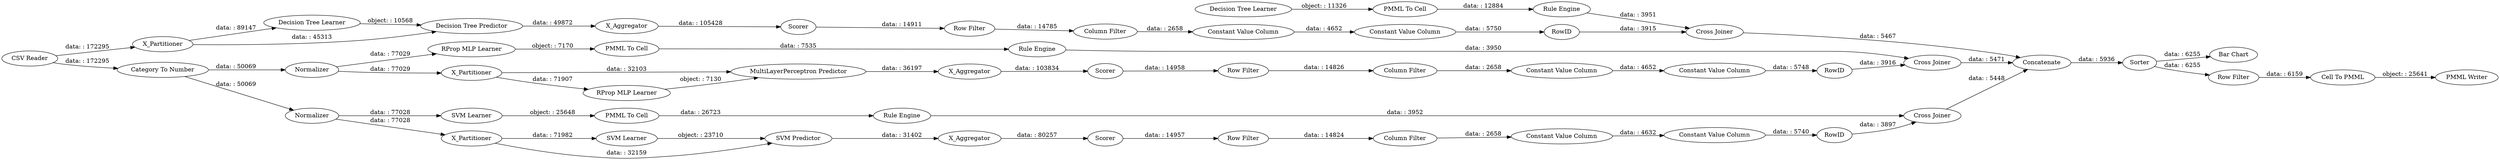 digraph {
	"6901689412543641709_35" [label="Rule Engine"]
	"-5553474862728276786_7" [label=X_Aggregator]
	"-1542688575064073403_63" [label="Bar Chart"]
	"6327056510043025153_38" [label="Cross Joiner"]
	"-1343282245869892179_40" [label=Scorer]
	"297990447246888087_33" [label="Decision Tree Learner"]
	"6901689412543641709_33" [label="SVM Learner"]
	"-1343282245869892179_38" [label="Cross Joiner"]
	"297990447246888087_34" [label="Rule Engine"]
	"-1455430223582865859_9" [label="Row Filter"]
	"-1542688575064073403_62" [label="CSV Reader"]
	"-5553474862728276786_32" [label="SVM Predictor"]
	"6327056510043025153_39" [label=Scorer]
	"5250637774352284550_290" [label="Constant Value Column"]
	"6327056510043025153_32" [label="Decision Tree Predictor"]
	"-1343282245869892179_32" [label="MultiLayerPerceptron Predictor"]
	"-7686034805799152232_22" [label="PMML To Cell"]
	"-1455430223582865859_294" [label="Column Filter"]
	"6901689412543641709_34" [label="PMML To Cell"]
	"-1542688575064073403_53" [label="Row Filter"]
	"-1542688575064073403_58" [label="Category To Number"]
	"-1343282245869892179_2" [label=X_Partitioner]
	"-7686034805799152232_35" [label="RProp MLP Learner"]
	"-1542688575064073403_52" [label=Sorter]
	"6327056510043025153_31" [label="Decision Tree Learner"]
	"6327056510043025153_2" [label=X_Partitioner]
	"5250637774352284550_294" [label="Column Filter"]
	"-5541291765536811813_9" [label="Row Filter"]
	"-1455430223582865859_290" [label="Constant Value Column"]
	"-5553474862728276786_31" [label="SVM Learner"]
	"-7686034805799152232_34" [label="Rule Engine"]
	"-5553474862728276786_40" [label=Normalizer]
	"-1343282245869892179_7" [label=X_Aggregator]
	"-5553474862728276786_41" [label=Scorer]
	"-5541291765536811813_293" [label=RowID]
	"297990447246888087_28" [label="PMML To Cell"]
	"-5541291765536811813_294" [label="Column Filter"]
	"5250637774352284550_292" [label="Constant Value Column"]
	"-1343282245869892179_39" [label=Normalizer]
	"-1542688575064073403_54" [label="Cell To PMML"]
	"5250637774352284550_9" [label="Row Filter"]
	"-1542688575064073403_61" [label="PMML Writer"]
	"-5541291765536811813_292" [label="Constant Value Column"]
	"-1343282245869892179_31" [label="RProp MLP Learner"]
	"6327056510043025153_7" [label=X_Aggregator]
	"-5541291765536811813_290" [label="Constant Value Column"]
	"-5553474862728276786_2" [label=X_Partitioner]
	"-1542688575064073403_60" [label=Concatenate]
	"5250637774352284550_293" [label=RowID]
	"-5553474862728276786_39" [label="Cross Joiner"]
	"-1455430223582865859_293" [label=RowID]
	"-1455430223582865859_292" [label="Constant Value Column"]
	"-5553474862728276786_40" -> "-5553474862728276786_2" [label="data: : 77028"]
	"6327056510043025153_2" -> "6327056510043025153_31" [label="data: : 89147"]
	"-1542688575064073403_62" -> "6327056510043025153_2" [label="data: : 172295"]
	"6901689412543641709_33" -> "6901689412543641709_34" [label="object: : 25648"]
	"-5541291765536811813_294" -> "-5541291765536811813_290" [label="data: : 2658"]
	"6901689412543641709_34" -> "6901689412543641709_35" [label="data: : 26723"]
	"-5553474862728276786_40" -> "6901689412543641709_33" [label="data: : 77028"]
	"6901689412543641709_35" -> "-5553474862728276786_39" [label="data: : 3952"]
	"-7686034805799152232_35" -> "-7686034805799152232_22" [label="object: : 7170"]
	"-1343282245869892179_7" -> "-1343282245869892179_40" [label="data: : 103834"]
	"-1455430223582865859_9" -> "-1455430223582865859_294" [label="data: : 14824"]
	"-1542688575064073403_53" -> "-1542688575064073403_54" [label="data: : 6159"]
	"5250637774352284550_293" -> "-1343282245869892179_38" [label="data: : 3916"]
	"5250637774352284550_9" -> "5250637774352284550_294" [label="data: : 14826"]
	"-1343282245869892179_32" -> "-1343282245869892179_7" [label="data: : 36197"]
	"6327056510043025153_38" -> "-1542688575064073403_60" [label="data: : 5467"]
	"-1343282245869892179_39" -> "-1343282245869892179_2" [label="data: : 77029"]
	"297990447246888087_34" -> "6327056510043025153_38" [label="data: : 3951"]
	"-5553474862728276786_39" -> "-1542688575064073403_60" [label="data: : 5448"]
	"-5553474862728276786_7" -> "-5553474862728276786_41" [label="data: : 80257"]
	"6327056510043025153_31" -> "6327056510043025153_32" [label="object: : 10568"]
	"-7686034805799152232_34" -> "-1343282245869892179_38" [label="data: : 3950"]
	"-5541291765536811813_290" -> "-5541291765536811813_292" [label="data: : 4652"]
	"-1455430223582865859_292" -> "-1455430223582865859_293" [label="data: : 5740"]
	"-1455430223582865859_294" -> "-1455430223582865859_290" [label="data: : 2658"]
	"-1343282245869892179_2" -> "-1343282245869892179_31" [label="data: : 71907"]
	"297990447246888087_28" -> "297990447246888087_34" [label="data: : 12884"]
	"5250637774352284550_292" -> "5250637774352284550_293" [label="data: : 5748"]
	"-1343282245869892179_2" -> "-1343282245869892179_32" [label="data: : 32103"]
	"-5553474862728276786_32" -> "-5553474862728276786_7" [label="data: : 31402"]
	"6327056510043025153_2" -> "6327056510043025153_32" [label="data: : 45313"]
	"-1455430223582865859_290" -> "-1455430223582865859_292" [label="data: : 4632"]
	"-1542688575064073403_58" -> "-5553474862728276786_40" [label="data: : 50069"]
	"6327056510043025153_32" -> "6327056510043025153_7" [label="data: : 49872"]
	"-5553474862728276786_31" -> "-5553474862728276786_32" [label="object: : 23710"]
	"6327056510043025153_7" -> "6327056510043025153_39" [label="data: : 105428"]
	"297990447246888087_33" -> "297990447246888087_28" [label="object: : 11326"]
	"-5553474862728276786_2" -> "-5553474862728276786_32" [label="data: : 32159"]
	"-1542688575064073403_52" -> "-1542688575064073403_53" [label="data: : 6255"]
	"-5541291765536811813_293" -> "6327056510043025153_38" [label="data: : 3915"]
	"-7686034805799152232_22" -> "-7686034805799152232_34" [label="data: : 7535"]
	"5250637774352284550_290" -> "5250637774352284550_292" [label="data: : 4652"]
	"-5553474862728276786_41" -> "-1455430223582865859_9" [label="data: : 14957"]
	"-1542688575064073403_60" -> "-1542688575064073403_52" [label="data: : 5936"]
	"-1542688575064073403_58" -> "-1343282245869892179_39" [label="data: : 50069"]
	"6327056510043025153_39" -> "-5541291765536811813_9" [label="data: : 14911"]
	"-1455430223582865859_293" -> "-5553474862728276786_39" [label="data: : 3897"]
	"-5553474862728276786_2" -> "-5553474862728276786_31" [label="data: : 71982"]
	"-1343282245869892179_38" -> "-1542688575064073403_60" [label="data: : 5471"]
	"-1343282245869892179_39" -> "-7686034805799152232_35" [label="data: : 77029"]
	"-1542688575064073403_52" -> "-1542688575064073403_63" [label="data: : 6255"]
	"-1542688575064073403_54" -> "-1542688575064073403_61" [label="object: : 25641"]
	"-1343282245869892179_31" -> "-1343282245869892179_32" [label="object: : 7130"]
	"-5541291765536811813_9" -> "-5541291765536811813_294" [label="data: : 14785"]
	"-1343282245869892179_40" -> "5250637774352284550_9" [label="data: : 14958"]
	"-1542688575064073403_62" -> "-1542688575064073403_58" [label="data: : 172295"]
	"-5541291765536811813_292" -> "-5541291765536811813_293" [label="data: : 5750"]
	"5250637774352284550_294" -> "5250637774352284550_290" [label="data: : 2658"]
	rankdir=LR
}
